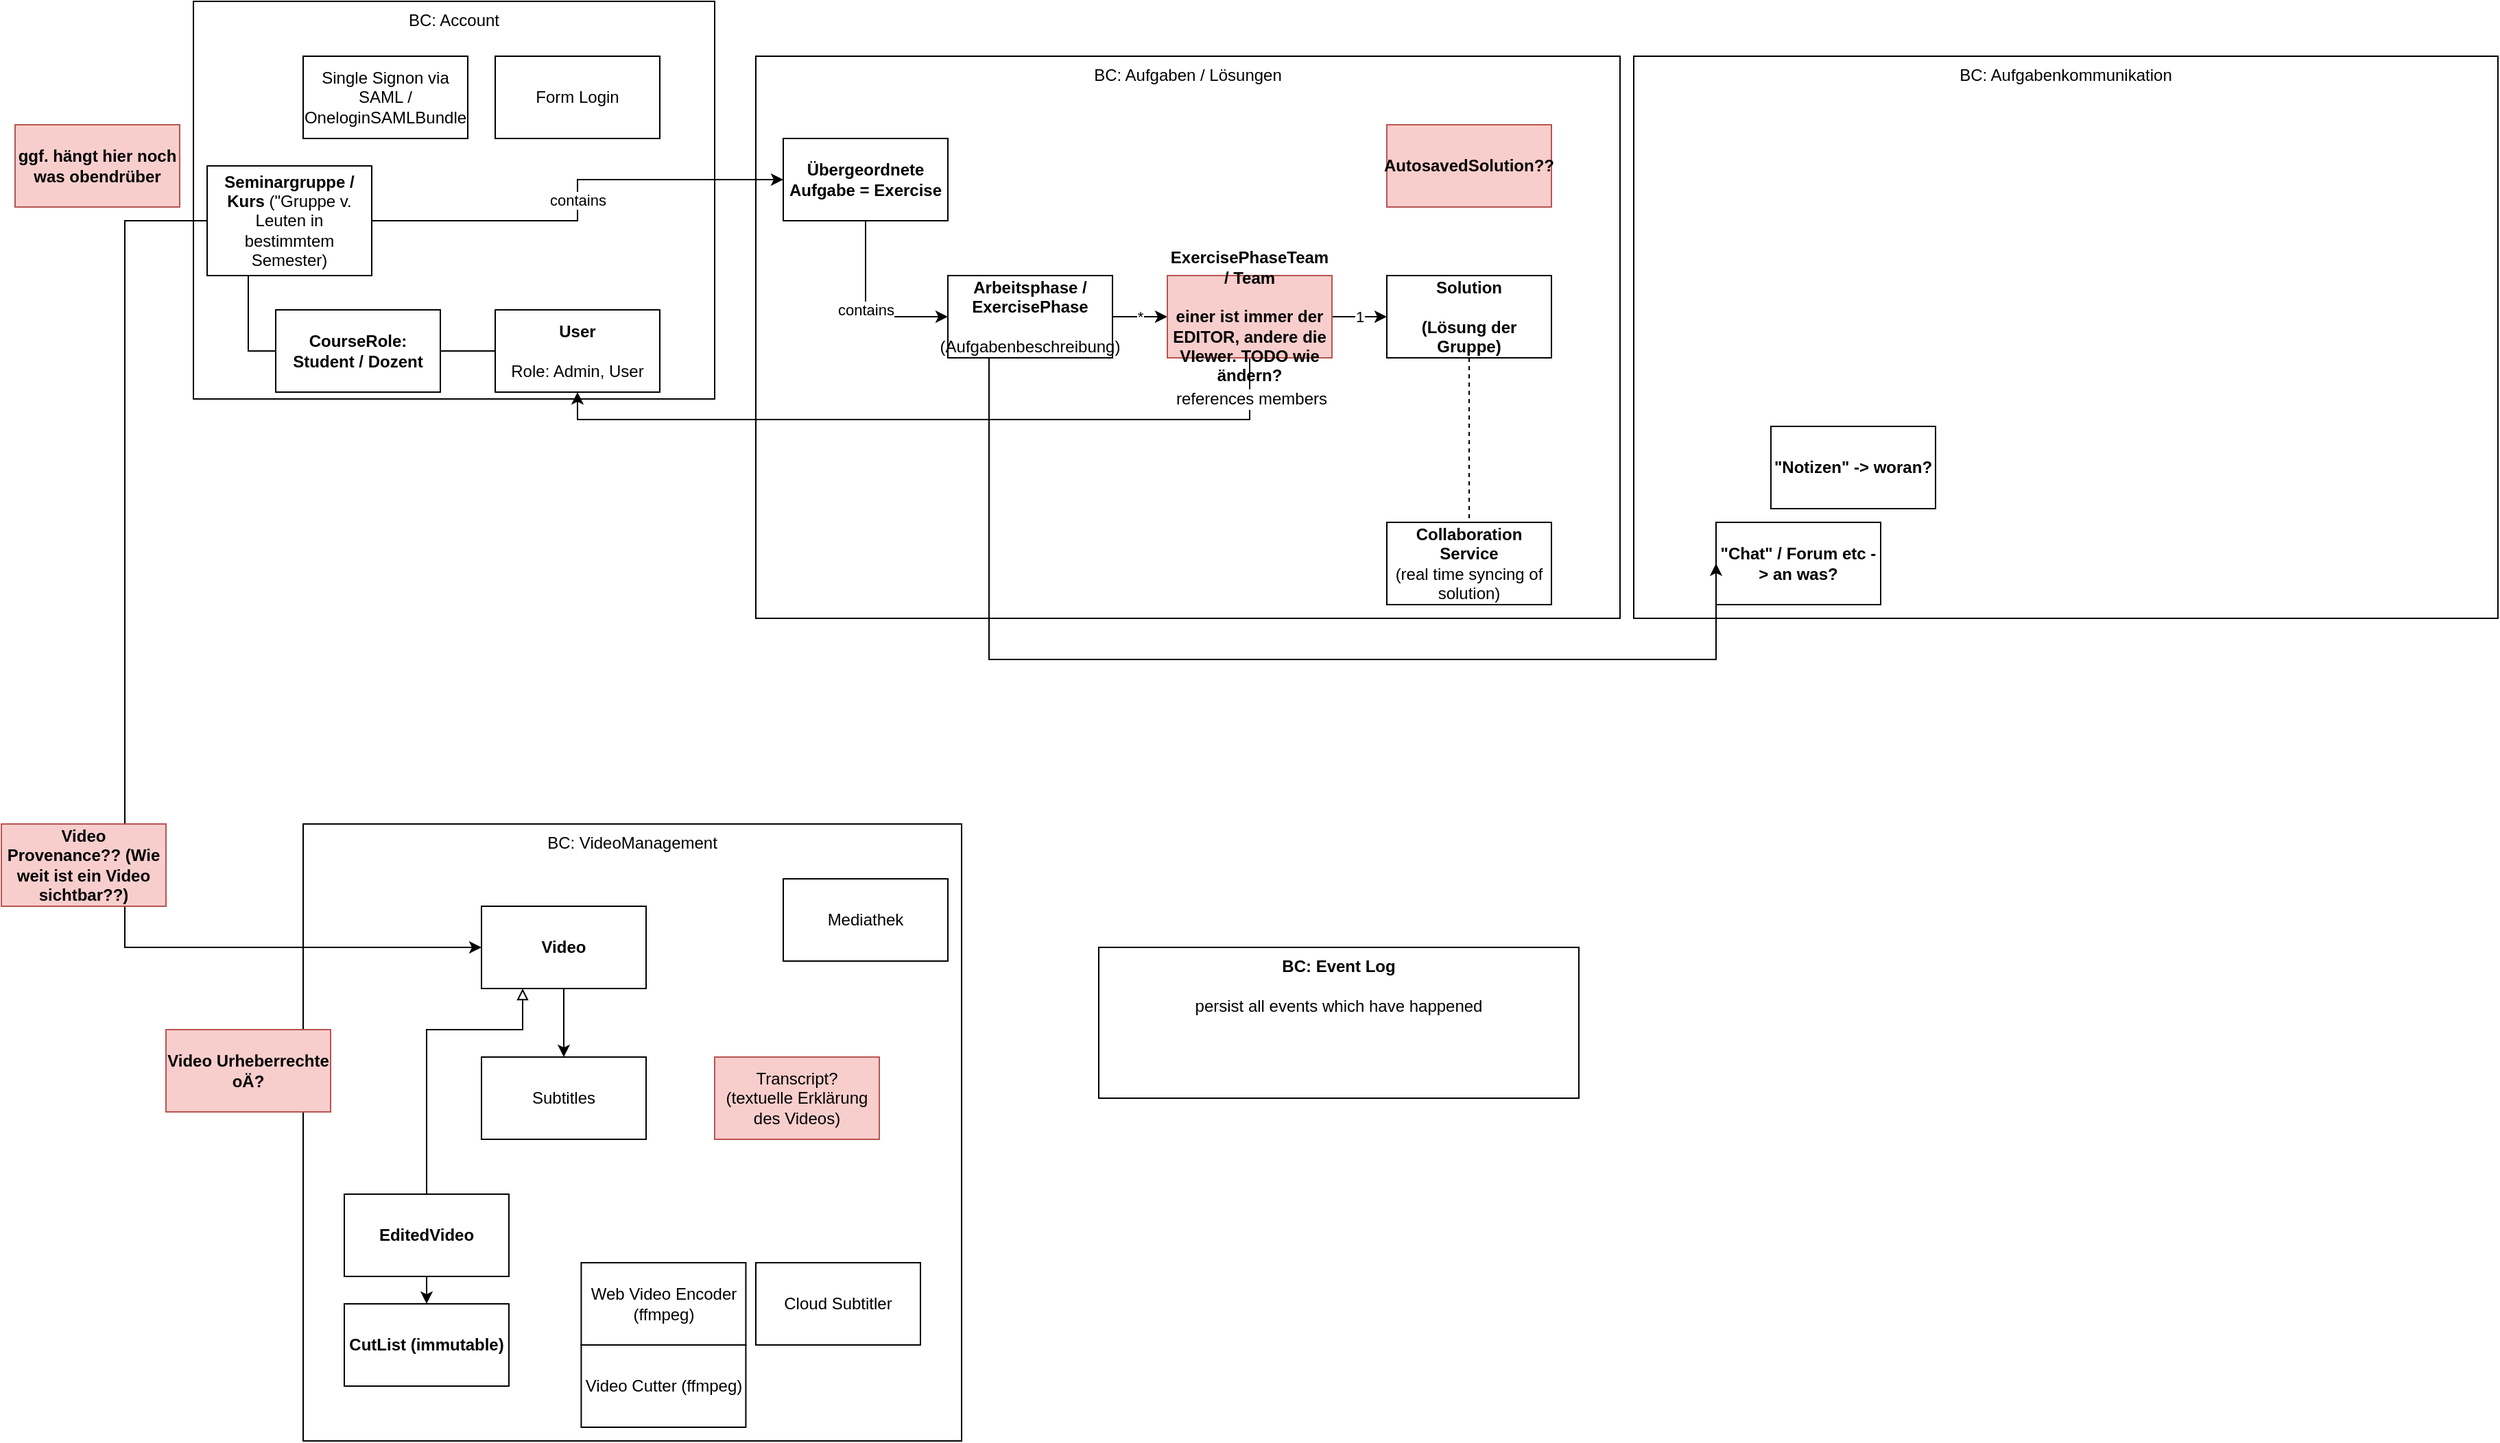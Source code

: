 <mxfile version="12.4.2" type="device" pages="1"><diagram id="j7uAeV1b-jkp-UGWGiQR" name="Page-1"><mxGraphModel dx="2664" dy="1033" grid="1" gridSize="10" guides="1" tooltips="1" connect="1" arrows="1" fold="1" page="1" pageScale="1" pageWidth="827" pageHeight="1169" math="0" shadow="0"><root><mxCell id="0"/><mxCell id="1" parent="0"/><mxCell id="Nq_k7KV_3Dr6TSDJ0qZg-24" value="BC: Aufgabenkommunikation" style="rounded=0;whiteSpace=wrap;html=1;verticalAlign=top;" parent="1" vertex="1"><mxGeometry x="1120" y="70" width="630" height="410" as="geometry"/></mxCell><mxCell id="Nq_k7KV_3Dr6TSDJ0qZg-21" value="BC: Aufgaben / Lösungen" style="rounded=0;whiteSpace=wrap;html=1;verticalAlign=top;" parent="1" vertex="1"><mxGeometry x="480" y="70" width="630" height="410" as="geometry"/></mxCell><mxCell id="Nq_k7KV_3Dr6TSDJ0qZg-20" value="BC: VideoManagement" style="rounded=0;whiteSpace=wrap;html=1;verticalAlign=top;" parent="1" vertex="1"><mxGeometry x="150" y="630" width="480" height="450" as="geometry"/></mxCell><mxCell id="Nq_k7KV_3Dr6TSDJ0qZg-2" value="BC: Account" style="rounded=0;whiteSpace=wrap;html=1;verticalAlign=top;" parent="1" vertex="1"><mxGeometry x="70" y="30" width="380" height="290" as="geometry"/></mxCell><mxCell id="Nq_k7KV_3Dr6TSDJ0qZg-6" value="contains" style="edgeStyle=orthogonalEdgeStyle;rounded=0;orthogonalLoop=1;jettySize=auto;html=1;entryX=0;entryY=0.5;entryDx=0;entryDy=0;endArrow=classic;endFill=1;" parent="1" source="4t-eVWGFCgl97qcWjtTQ-1" target="Nq_k7KV_3Dr6TSDJ0qZg-5" edge="1"><mxGeometry relative="1" as="geometry"/></mxCell><mxCell id="4t-eVWGFCgl97qcWjtTQ-1" value="Übergeordnete Aufgabe = Exercise" style="rounded=0;whiteSpace=wrap;html=1;fontStyle=1" parent="1" vertex="1"><mxGeometry x="500" y="130" width="120" height="60" as="geometry"/></mxCell><mxCell id="4t-eVWGFCgl97qcWjtTQ-3" value="User&lt;br&gt;&lt;br&gt;&lt;span style=&quot;font-weight: normal&quot;&gt;Role: Admin, User&lt;/span&gt;" style="rounded=0;whiteSpace=wrap;html=1;fontStyle=1" parent="1" vertex="1"><mxGeometry x="290" y="255" width="120" height="60" as="geometry"/></mxCell><mxCell id="4t-eVWGFCgl97qcWjtTQ-5" style="edgeStyle=orthogonalEdgeStyle;rounded=0;orthogonalLoop=1;jettySize=auto;html=1;exitX=1;exitY=0.5;exitDx=0;exitDy=0;entryX=0;entryY=0.5;entryDx=0;entryDy=0;endArrow=none;endFill=0;" parent="1" source="Nq_k7KV_3Dr6TSDJ0qZg-3" target="4t-eVWGFCgl97qcWjtTQ-3" edge="1"><mxGeometry relative="1" as="geometry"/></mxCell><mxCell id="Nq_k7KV_3Dr6TSDJ0qZg-7" value="contains" style="edgeStyle=orthogonalEdgeStyle;rounded=0;orthogonalLoop=1;jettySize=auto;html=1;endArrow=classic;endFill=1;" parent="1" source="4t-eVWGFCgl97qcWjtTQ-4" target="4t-eVWGFCgl97qcWjtTQ-1" edge="1"><mxGeometry relative="1" as="geometry"/></mxCell><mxCell id="Nq_k7KV_3Dr6TSDJ0qZg-16" style="edgeStyle=orthogonalEdgeStyle;rounded=0;orthogonalLoop=1;jettySize=auto;html=1;exitX=0;exitY=0.5;exitDx=0;exitDy=0;endArrow=classic;endFill=1;entryX=0;entryY=0.5;entryDx=0;entryDy=0;" parent="1" source="4t-eVWGFCgl97qcWjtTQ-4" target="4t-eVWGFCgl97qcWjtTQ-13" edge="1"><mxGeometry relative="1" as="geometry"><Array as="points"><mxPoint x="20" y="190"/><mxPoint x="20" y="720"/></Array></mxGeometry></mxCell><mxCell id="4t-eVWGFCgl97qcWjtTQ-4" value="&lt;b&gt;Seminargruppe / Kurs&lt;/b&gt; (&quot;Gruppe v. Leuten in bestimmtem Semester)" style="rounded=0;whiteSpace=wrap;html=1;" parent="1" vertex="1"><mxGeometry x="80" y="150" width="120" height="80" as="geometry"/></mxCell><mxCell id="4t-eVWGFCgl97qcWjtTQ-7" value="Single Signon via SAML / OneloginSAMLBundle" style="rounded=0;whiteSpace=wrap;html=1;" parent="1" vertex="1"><mxGeometry x="150" y="70" width="120" height="60" as="geometry"/></mxCell><mxCell id="Nq_k7KV_3Dr6TSDJ0qZg-14" style="edgeStyle=orthogonalEdgeStyle;rounded=0;orthogonalLoop=1;jettySize=auto;html=1;endArrow=classic;endFill=1;" parent="1" source="4t-eVWGFCgl97qcWjtTQ-13" target="4t-eVWGFCgl97qcWjtTQ-14" edge="1"><mxGeometry relative="1" as="geometry"/></mxCell><mxCell id="4t-eVWGFCgl97qcWjtTQ-13" value="Video" style="rounded=0;whiteSpace=wrap;html=1;fontStyle=1" parent="1" vertex="1"><mxGeometry x="280" y="690" width="120" height="60" as="geometry"/></mxCell><mxCell id="4t-eVWGFCgl97qcWjtTQ-14" value="Subtitles" style="rounded=0;whiteSpace=wrap;html=1;" parent="1" vertex="1"><mxGeometry x="280" y="800" width="120" height="60" as="geometry"/></mxCell><mxCell id="4t-eVWGFCgl97qcWjtTQ-23" value="&quot;Notizen&quot; -&amp;gt; woran?" style="rounded=0;whiteSpace=wrap;html=1;fontStyle=1" parent="1" vertex="1"><mxGeometry x="1220" y="340" width="120" height="60" as="geometry"/></mxCell><mxCell id="Nq_k7KV_3Dr6TSDJ0qZg-23" style="edgeStyle=orthogonalEdgeStyle;rounded=0;orthogonalLoop=1;jettySize=auto;html=1;endArrow=none;endFill=0;dashed=1;" parent="1" source="4t-eVWGFCgl97qcWjtTQ-24" target="Nq_k7KV_3Dr6TSDJ0qZg-22" edge="1"><mxGeometry relative="1" as="geometry"/></mxCell><mxCell id="4t-eVWGFCgl97qcWjtTQ-24" value="Solution&lt;br&gt;&lt;br&gt;(Lösung der Gruppe)" style="rounded=0;whiteSpace=wrap;html=1;fontStyle=1" parent="1" vertex="1"><mxGeometry x="940" y="230" width="120" height="60" as="geometry"/></mxCell><mxCell id="E3XtVlhnGhyWEWLsKqiI-1" value="&quot;Chat&quot; / Forum etc -&amp;gt; an was?" style="rounded=0;whiteSpace=wrap;html=1;fontStyle=1" parent="1" vertex="1"><mxGeometry x="1180" y="410" width="120" height="60" as="geometry"/></mxCell><mxCell id="Nq_k7KV_3Dr6TSDJ0qZg-1" value="Form Login" style="rounded=0;whiteSpace=wrap;html=1;" parent="1" vertex="1"><mxGeometry x="290" y="70" width="120" height="60" as="geometry"/></mxCell><mxCell id="Nq_k7KV_3Dr6TSDJ0qZg-3" value="CourseRole: Student / Dozent" style="rounded=0;whiteSpace=wrap;html=1;fontStyle=1" parent="1" vertex="1"><mxGeometry x="130" y="255" width="120" height="60" as="geometry"/></mxCell><mxCell id="Nq_k7KV_3Dr6TSDJ0qZg-4" style="edgeStyle=orthogonalEdgeStyle;rounded=0;orthogonalLoop=1;jettySize=auto;html=1;exitX=0.25;exitY=1;exitDx=0;exitDy=0;entryX=0;entryY=0.5;entryDx=0;entryDy=0;endArrow=none;endFill=0;" parent="1" source="4t-eVWGFCgl97qcWjtTQ-4" target="Nq_k7KV_3Dr6TSDJ0qZg-3" edge="1"><mxGeometry relative="1" as="geometry"><mxPoint x="110" y="230" as="sourcePoint"/><mxPoint x="240" y="285" as="targetPoint"/></mxGeometry></mxCell><mxCell id="Nq_k7KV_3Dr6TSDJ0qZg-13" value="*" style="edgeStyle=orthogonalEdgeStyle;rounded=0;orthogonalLoop=1;jettySize=auto;html=1;exitX=1;exitY=0.5;exitDx=0;exitDy=0;endArrow=classic;endFill=1;" parent="1" source="Nq_k7KV_3Dr6TSDJ0qZg-5" target="Nq_k7KV_3Dr6TSDJ0qZg-8" edge="1"><mxGeometry relative="1" as="geometry"/></mxCell><mxCell id="GOeWXnsnfMA6TnMn3gwM-1" style="edgeStyle=orthogonalEdgeStyle;rounded=0;orthogonalLoop=1;jettySize=auto;html=1;exitX=0.25;exitY=1;exitDx=0;exitDy=0;entryX=0;entryY=0.5;entryDx=0;entryDy=0;" edge="1" parent="1" source="Nq_k7KV_3Dr6TSDJ0qZg-5" target="E3XtVlhnGhyWEWLsKqiI-1"><mxGeometry relative="1" as="geometry"><Array as="points"><mxPoint x="650" y="510"/><mxPoint x="1180" y="510"/></Array></mxGeometry></mxCell><mxCell id="Nq_k7KV_3Dr6TSDJ0qZg-5" value="Arbeitsphase /&lt;br&gt;ExercisePhase&lt;br&gt;&lt;br&gt;&lt;span style=&quot;font-weight: normal&quot;&gt;(Aufgabenbeschreibung)&lt;/span&gt;" style="rounded=0;whiteSpace=wrap;html=1;fontStyle=1" parent="1" vertex="1"><mxGeometry x="620" y="230" width="120" height="60" as="geometry"/></mxCell><mxCell id="Nq_k7KV_3Dr6TSDJ0qZg-9" value="1" style="edgeStyle=orthogonalEdgeStyle;rounded=0;orthogonalLoop=1;jettySize=auto;html=1;exitX=1;exitY=0.5;exitDx=0;exitDy=0;endArrow=classic;endFill=1;" parent="1" source="Nq_k7KV_3Dr6TSDJ0qZg-8" target="4t-eVWGFCgl97qcWjtTQ-24" edge="1"><mxGeometry relative="1" as="geometry"/></mxCell><mxCell id="Nq_k7KV_3Dr6TSDJ0qZg-11" style="edgeStyle=orthogonalEdgeStyle;rounded=0;orthogonalLoop=1;jettySize=auto;html=1;entryX=0.5;entryY=1;entryDx=0;entryDy=0;endArrow=classic;endFill=1;" parent="1" source="Nq_k7KV_3Dr6TSDJ0qZg-8" target="4t-eVWGFCgl97qcWjtTQ-3" edge="1"><mxGeometry relative="1" as="geometry"><Array as="points"><mxPoint x="840" y="335"/><mxPoint x="350" y="335"/></Array></mxGeometry></mxCell><mxCell id="Nq_k7KV_3Dr6TSDJ0qZg-12" value="references members" style="text;html=1;align=center;verticalAlign=middle;resizable=0;points=[];;labelBackgroundColor=#ffffff;" parent="Nq_k7KV_3Dr6TSDJ0qZg-11" vertex="1" connectable="0"><mxGeometry x="-0.892" y="1" relative="1" as="geometry"><mxPoint as="offset"/></mxGeometry></mxCell><mxCell id="Nq_k7KV_3Dr6TSDJ0qZg-8" value="ExercisePhaseTeam / Team&lt;br&gt;&lt;br&gt;einer ist immer der EDITOR, andere die VIewer. TODO wie ändern?" style="rounded=0;whiteSpace=wrap;html=1;fontStyle=1;fillColor=#f8cecc;strokeColor=#b85450;" parent="1" vertex="1"><mxGeometry x="780" y="230" width="120" height="60" as="geometry"/></mxCell><mxCell id="Nq_k7KV_3Dr6TSDJ0qZg-15" value="Video Provenance?? (Wie weit ist ein Video sichtbar??)" style="rounded=0;whiteSpace=wrap;html=1;fontStyle=1;fillColor=#f8cecc;strokeColor=#b85450;" parent="1" vertex="1"><mxGeometry x="-70" y="630" width="120" height="60" as="geometry"/></mxCell><mxCell id="Nq_k7KV_3Dr6TSDJ0qZg-18" value="AutosavedSolution??" style="rounded=0;whiteSpace=wrap;html=1;fontStyle=1;fillColor=#f8cecc;strokeColor=#b85450;" parent="1" vertex="1"><mxGeometry x="940" y="120" width="120" height="60" as="geometry"/></mxCell><mxCell id="Nq_k7KV_3Dr6TSDJ0qZg-22" value="Collaboration Service&lt;br&gt;&lt;span style=&quot;font-weight: normal&quot;&gt;(real time syncing of solution)&lt;/span&gt;" style="rounded=0;whiteSpace=wrap;html=1;fontStyle=1" parent="1" vertex="1"><mxGeometry x="940" y="410" width="120" height="60" as="geometry"/></mxCell><mxCell id="Nq_k7KV_3Dr6TSDJ0qZg-25" value="&lt;b&gt;BC: Event Log&lt;/b&gt;&lt;br&gt;&lt;br&gt;persist all events which have happened" style="rounded=0;whiteSpace=wrap;html=1;verticalAlign=top;" parent="1" vertex="1"><mxGeometry x="730" y="720" width="350" height="110" as="geometry"/></mxCell><mxCell id="Nq_k7KV_3Dr6TSDJ0qZg-26" value="Cloud Subtitler" style="rounded=0;whiteSpace=wrap;html=1;" parent="1" vertex="1"><mxGeometry x="480" y="950" width="120" height="60" as="geometry"/></mxCell><mxCell id="Nq_k7KV_3Dr6TSDJ0qZg-27" value="Transcript?&lt;br&gt;(textuelle Erklärung des Videos)" style="rounded=0;whiteSpace=wrap;html=1;fillColor=#f8cecc;strokeColor=#b85450;" parent="1" vertex="1"><mxGeometry x="450" y="800" width="120" height="60" as="geometry"/></mxCell><mxCell id="Nq_k7KV_3Dr6TSDJ0qZg-29" style="edgeStyle=orthogonalEdgeStyle;rounded=0;orthogonalLoop=1;jettySize=auto;html=1;exitX=0.5;exitY=0;exitDx=0;exitDy=0;entryX=0.25;entryY=1;entryDx=0;entryDy=0;endArrow=block;endFill=0;" parent="1" source="Nq_k7KV_3Dr6TSDJ0qZg-28" target="4t-eVWGFCgl97qcWjtTQ-13" edge="1"><mxGeometry relative="1" as="geometry"><Array as="points"><mxPoint x="240" y="780"/><mxPoint x="310" y="780"/></Array></mxGeometry></mxCell><mxCell id="Nq_k7KV_3Dr6TSDJ0qZg-33" style="edgeStyle=orthogonalEdgeStyle;rounded=0;orthogonalLoop=1;jettySize=auto;html=1;exitX=0.5;exitY=1;exitDx=0;exitDy=0;endArrow=classic;endFill=1;" parent="1" source="Nq_k7KV_3Dr6TSDJ0qZg-28" target="Nq_k7KV_3Dr6TSDJ0qZg-32" edge="1"><mxGeometry relative="1" as="geometry"/></mxCell><mxCell id="Nq_k7KV_3Dr6TSDJ0qZg-28" value="EditedVideo" style="rounded=0;whiteSpace=wrap;html=1;fontStyle=1" parent="1" vertex="1"><mxGeometry x="180" y="900" width="120" height="60" as="geometry"/></mxCell><mxCell id="Nq_k7KV_3Dr6TSDJ0qZg-30" value="Web Video Encoder (ffmpeg)" style="rounded=0;whiteSpace=wrap;html=1;" parent="1" vertex="1"><mxGeometry x="352.71" y="950" width="120" height="60" as="geometry"/></mxCell><mxCell id="Nq_k7KV_3Dr6TSDJ0qZg-31" value="Video Cutter (ffmpeg)" style="rounded=0;whiteSpace=wrap;html=1;" parent="1" vertex="1"><mxGeometry x="352.71" y="1010" width="120" height="60" as="geometry"/></mxCell><mxCell id="Nq_k7KV_3Dr6TSDJ0qZg-32" value="CutList (immutable)" style="rounded=0;whiteSpace=wrap;html=1;fontStyle=1" parent="1" vertex="1"><mxGeometry x="180" y="980" width="120" height="60" as="geometry"/></mxCell><mxCell id="GOeWXnsnfMA6TnMn3gwM-3" value="Mediathek" style="rounded=0;whiteSpace=wrap;html=1;fontStyle=0" vertex="1" parent="1"><mxGeometry x="500" y="670" width="120" height="60" as="geometry"/></mxCell><mxCell id="GOeWXnsnfMA6TnMn3gwM-4" value="ggf. hängt hier noch was obendrüber" style="rounded=0;whiteSpace=wrap;html=1;fontStyle=1;fillColor=#f8cecc;strokeColor=#b85450;" vertex="1" parent="1"><mxGeometry x="-60" y="120" width="120" height="60" as="geometry"/></mxCell><mxCell id="GOeWXnsnfMA6TnMn3gwM-5" value="Video Urheberrechte oÄ?" style="rounded=0;whiteSpace=wrap;html=1;fontStyle=1;fillColor=#f8cecc;strokeColor=#b85450;" vertex="1" parent="1"><mxGeometry x="50" y="780" width="120" height="60" as="geometry"/></mxCell></root></mxGraphModel></diagram></mxfile>